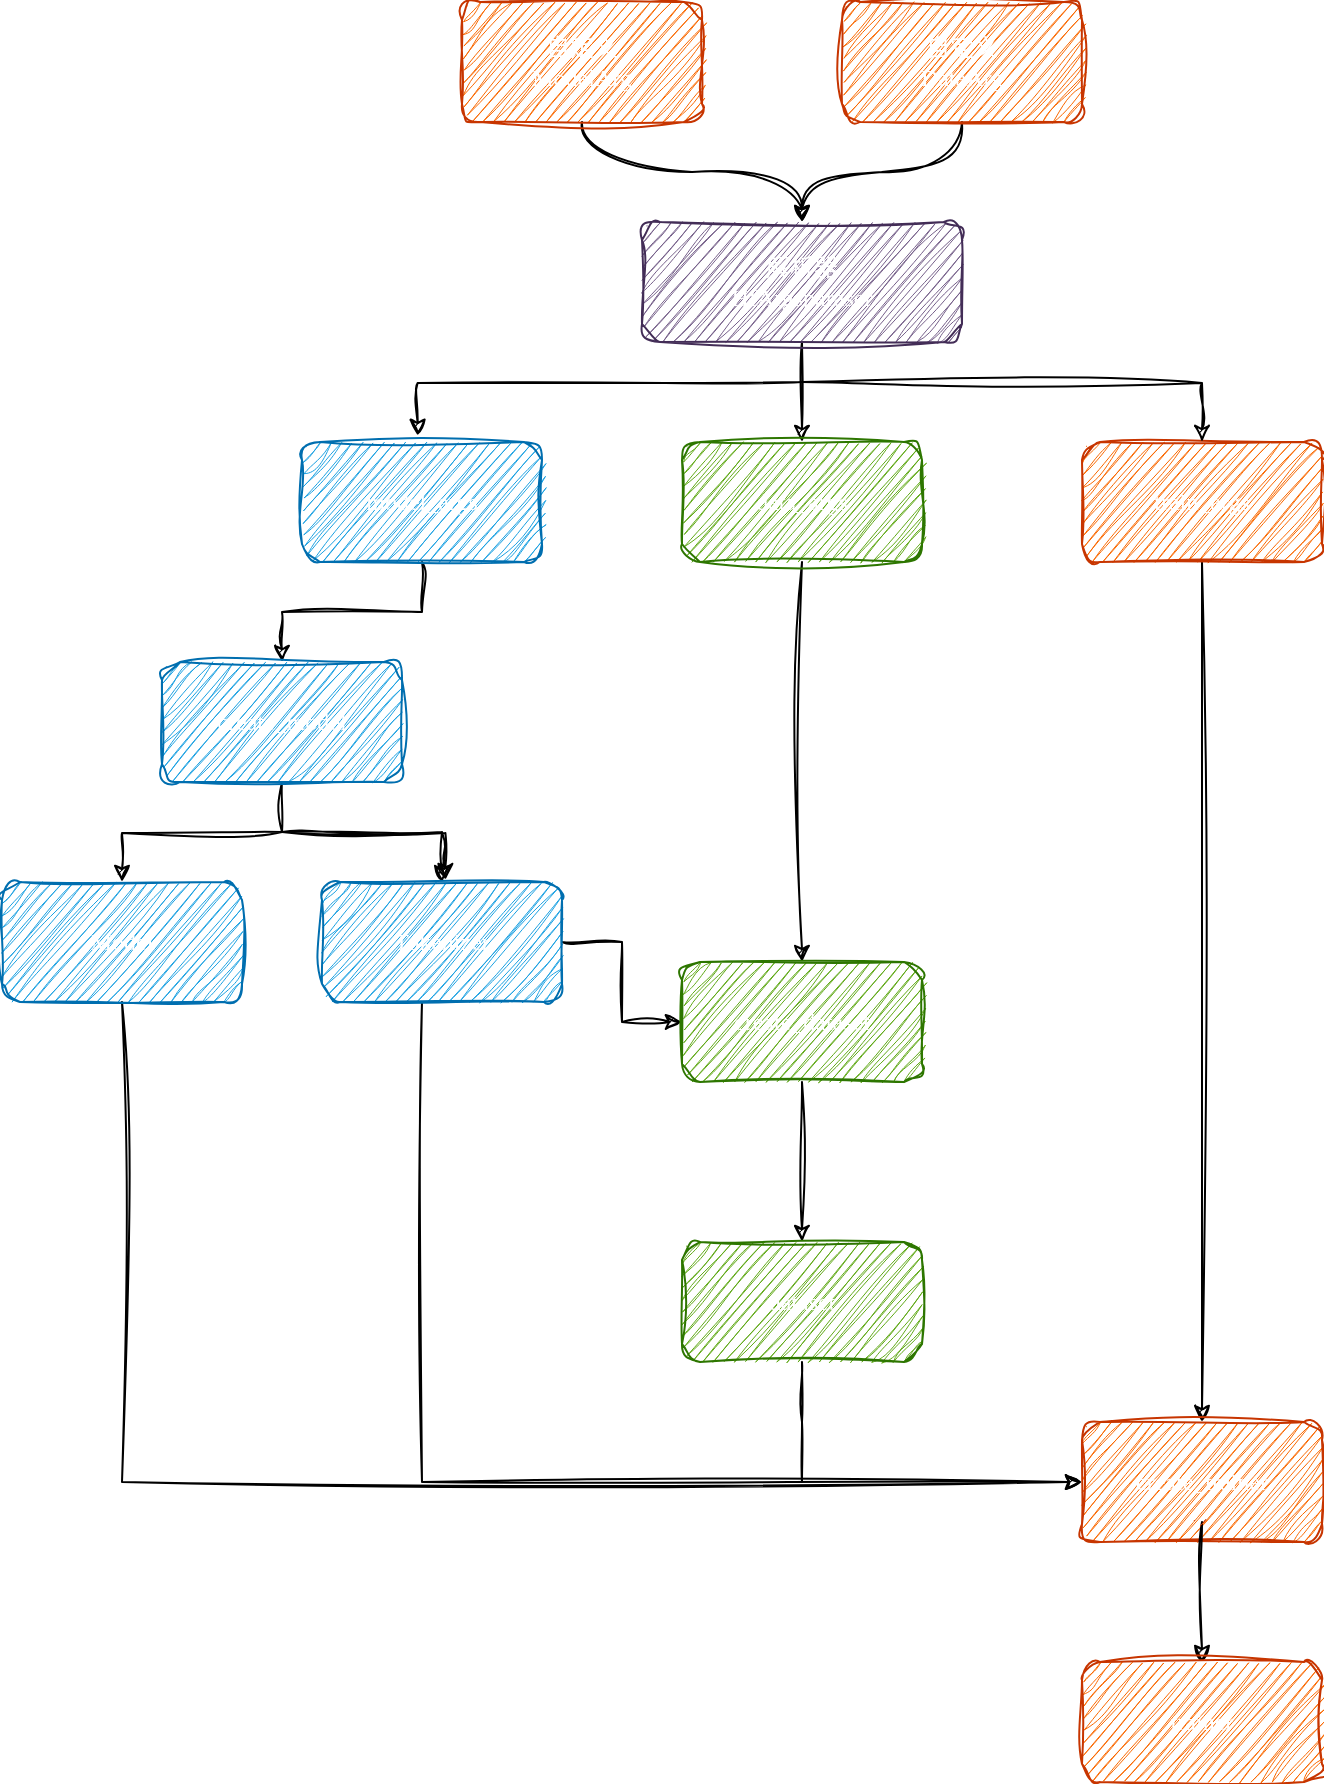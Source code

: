 <mxfile version="24.0.4" type="device">
  <diagram name="第 1 页" id="nQ9cDfBHVrrZ6Y_vwxQJ">
    <mxGraphModel dx="1687" dy="984" grid="0" gridSize="10" guides="1" tooltips="1" connect="1" arrows="1" fold="1" page="1" pageScale="1" pageWidth="3300" pageHeight="4681" math="0" shadow="0">
      <root>
        <mxCell id="0" />
        <mxCell id="1" parent="0" />
        <mxCell id="34IzFQsaFy8fY3y0KNMA-1" value="" style="edgeStyle=orthogonalEdgeStyle;rounded=0;orthogonalLoop=1;jettySize=auto;html=1;curved=1;entryX=0.5;entryY=0;entryDx=0;entryDy=0;sketch=1;curveFitting=1;jiggle=2;" edge="1" parent="1" source="9XX8LepibkbIxsD-KiMB-1" target="9XX8LepibkbIxsD-KiMB-3">
          <mxGeometry relative="1" as="geometry" />
        </mxCell>
        <mxCell id="9XX8LepibkbIxsD-KiMB-1" value="&lt;font color=&quot;#ffffff&quot;&gt;自定义&lt;/font&gt;&lt;div&gt;&lt;font color=&quot;#ffffff&quot;&gt;ModelArg&lt;/font&gt;&lt;/div&gt;" style="rounded=1;whiteSpace=wrap;html=1;sketch=1;curveFitting=1;jiggle=2;fillColor=#fa6800;fontColor=#000000;strokeColor=#C73500;fontFamily=Comic Sans MS;" parent="1" vertex="1">
          <mxGeometry x="710" y="200" width="120" height="60" as="geometry" />
        </mxCell>
        <mxCell id="34IzFQsaFy8fY3y0KNMA-3" style="edgeStyle=orthogonalEdgeStyle;rounded=0;orthogonalLoop=1;jettySize=auto;html=1;entryX=0.5;entryY=0;entryDx=0;entryDy=0;curved=1;sketch=1;curveFitting=1;jiggle=2;" edge="1" parent="1" source="9XX8LepibkbIxsD-KiMB-2" target="9XX8LepibkbIxsD-KiMB-3">
          <mxGeometry relative="1" as="geometry" />
        </mxCell>
        <mxCell id="9XX8LepibkbIxsD-KiMB-2" value="&lt;font color=&quot;#ffffff&quot;&gt;自定义&lt;/font&gt;&lt;div&gt;&lt;font color=&quot;#ffffff&quot;&gt;DataArg&lt;/font&gt;&lt;/div&gt;" style="rounded=1;whiteSpace=wrap;html=1;sketch=1;curveFitting=1;jiggle=2;fillColor=#fa6800;fontColor=#000000;strokeColor=#C73500;fontFamily=Comic Sans MS;" parent="1" vertex="1">
          <mxGeometry x="900" y="200" width="120" height="60" as="geometry" />
        </mxCell>
        <mxCell id="34IzFQsaFy8fY3y0KNMA-7" value="" style="edgeStyle=orthogonalEdgeStyle;rounded=0;orthogonalLoop=1;jettySize=auto;html=1;sketch=1;curveFitting=1;jiggle=2;" edge="1" parent="1" source="9XX8LepibkbIxsD-KiMB-3" target="34IzFQsaFy8fY3y0KNMA-5">
          <mxGeometry relative="1" as="geometry" />
        </mxCell>
        <mxCell id="9XX8LepibkbIxsD-KiMB-3" value="&lt;div&gt;解析器&lt;/div&gt;HfArgsparaser" style="rounded=1;whiteSpace=wrap;html=1;fillColor=#76608a;fontColor=#ffffff;strokeColor=#432D57;fontFamily=Comic Sans MS;sketch=1;curveFitting=1;jiggle=2;" parent="1" vertex="1">
          <mxGeometry x="800" y="310" width="160" height="60" as="geometry" />
        </mxCell>
        <mxCell id="34IzFQsaFy8fY3y0KNMA-11" value="" style="edgeStyle=orthogonalEdgeStyle;rounded=0;sketch=1;hachureGap=4;jiggle=2;curveFitting=1;orthogonalLoop=1;jettySize=auto;html=1;fontFamily=Architects Daughter;fontSource=https%3A%2F%2Ffonts.googleapis.com%2Fcss%3Ffamily%3DArchitects%2BDaughter;entryX=0.482;entryY=-0.052;entryDx=0;entryDy=0;entryPerimeter=0;" edge="1" parent="1" target="34IzFQsaFy8fY3y0KNMA-4">
          <mxGeometry relative="1" as="geometry">
            <mxPoint x="880" y="390" as="sourcePoint" />
            <mxPoint x="690" y="340" as="targetPoint" />
          </mxGeometry>
        </mxCell>
        <mxCell id="34IzFQsaFy8fY3y0KNMA-21" value="" style="edgeStyle=orthogonalEdgeStyle;rounded=0;sketch=1;hachureGap=4;jiggle=2;curveFitting=1;orthogonalLoop=1;jettySize=auto;html=1;fontFamily=Architects Daughter;fontSource=https%3A%2F%2Ffonts.googleapis.com%2Fcss%3Ffamily%3DArchitects%2BDaughter;" edge="1" parent="1" source="34IzFQsaFy8fY3y0KNMA-4" target="34IzFQsaFy8fY3y0KNMA-13">
          <mxGeometry relative="1" as="geometry" />
        </mxCell>
        <mxCell id="34IzFQsaFy8fY3y0KNMA-4" value="&lt;font color=&quot;#ffffff&quot;&gt;model_args&lt;/font&gt;" style="rounded=1;whiteSpace=wrap;html=1;sketch=1;curveFitting=1;jiggle=2;fillColor=#1ba1e2;fontColor=#ffffff;strokeColor=#006EAF;fontFamily=Comic Sans MS;" vertex="1" parent="1">
          <mxGeometry x="630" y="420" width="120" height="60" as="geometry" />
        </mxCell>
        <mxCell id="34IzFQsaFy8fY3y0KNMA-27" value="" style="edgeStyle=orthogonalEdgeStyle;rounded=0;sketch=1;hachureGap=4;jiggle=2;curveFitting=1;orthogonalLoop=1;jettySize=auto;html=1;fontFamily=Architects Daughter;fontSource=https%3A%2F%2Ffonts.googleapis.com%2Fcss%3Ffamily%3DArchitects%2BDaughter;" edge="1" parent="1" source="34IzFQsaFy8fY3y0KNMA-5" target="34IzFQsaFy8fY3y0KNMA-26">
          <mxGeometry relative="1" as="geometry" />
        </mxCell>
        <mxCell id="34IzFQsaFy8fY3y0KNMA-5" value="&lt;font color=&quot;#ffffff&quot;&gt;data_args&lt;/font&gt;" style="rounded=1;whiteSpace=wrap;html=1;sketch=1;curveFitting=1;jiggle=2;fillColor=#60a917;fontColor=#ffffff;strokeColor=#2D7600;fontFamily=Comic Sans MS;" vertex="1" parent="1">
          <mxGeometry x="820" y="420" width="120" height="60" as="geometry" />
        </mxCell>
        <mxCell id="34IzFQsaFy8fY3y0KNMA-32" value="" style="edgeStyle=orthogonalEdgeStyle;rounded=0;sketch=1;hachureGap=4;jiggle=2;curveFitting=1;orthogonalLoop=1;jettySize=auto;html=1;fontFamily=Architects Daughter;fontSource=https%3A%2F%2Ffonts.googleapis.com%2Fcss%3Ffamily%3DArchitects%2BDaughter;" edge="1" parent="1" source="34IzFQsaFy8fY3y0KNMA-6" target="34IzFQsaFy8fY3y0KNMA-31">
          <mxGeometry relative="1" as="geometry" />
        </mxCell>
        <mxCell id="34IzFQsaFy8fY3y0KNMA-6" value="&lt;font color=&quot;#ffffff&quot;&gt;train_args&lt;/font&gt;" style="rounded=1;whiteSpace=wrap;html=1;sketch=1;curveFitting=1;jiggle=2;fillColor=#fa6800;fontColor=#000000;strokeColor=#C73500;fontFamily=Comic Sans MS;" vertex="1" parent="1">
          <mxGeometry x="1020" y="420" width="120" height="60" as="geometry" />
        </mxCell>
        <mxCell id="34IzFQsaFy8fY3y0KNMA-12" value="" style="edgeStyle=orthogonalEdgeStyle;rounded=0;sketch=1;hachureGap=4;jiggle=2;curveFitting=1;orthogonalLoop=1;jettySize=auto;html=1;fontFamily=Architects Daughter;fontSource=https%3A%2F%2Ffonts.googleapis.com%2Fcss%3Ffamily%3DArchitects%2BDaughter;entryX=0.5;entryY=0;entryDx=0;entryDy=0;" edge="1" parent="1" target="34IzFQsaFy8fY3y0KNMA-6">
          <mxGeometry relative="1" as="geometry">
            <mxPoint x="880" y="390" as="sourcePoint" />
            <mxPoint x="698" y="427" as="targetPoint" />
          </mxGeometry>
        </mxCell>
        <mxCell id="34IzFQsaFy8fY3y0KNMA-20" value="" style="edgeStyle=orthogonalEdgeStyle;rounded=0;sketch=1;hachureGap=4;jiggle=2;curveFitting=1;orthogonalLoop=1;jettySize=auto;html=1;fontFamily=Architects Daughter;fontSource=https%3A%2F%2Ffonts.googleapis.com%2Fcss%3Ffamily%3DArchitects%2BDaughter;" edge="1" parent="1" source="34IzFQsaFy8fY3y0KNMA-13" target="34IzFQsaFy8fY3y0KNMA-15">
          <mxGeometry relative="1" as="geometry" />
        </mxCell>
        <mxCell id="34IzFQsaFy8fY3y0KNMA-13" value="&lt;font color=&quot;#ffffff&quot;&gt;create_model&lt;/font&gt;" style="rounded=1;whiteSpace=wrap;html=1;sketch=1;curveFitting=1;jiggle=2;fillColor=#1ba1e2;fontColor=#ffffff;strokeColor=#006EAF;fontFamily=Comic Sans MS;" vertex="1" parent="1">
          <mxGeometry x="560" y="530" width="120" height="60" as="geometry" />
        </mxCell>
        <mxCell id="34IzFQsaFy8fY3y0KNMA-41" value="" style="edgeStyle=orthogonalEdgeStyle;rounded=0;sketch=1;hachureGap=4;jiggle=2;curveFitting=1;orthogonalLoop=1;jettySize=auto;html=1;fontFamily=Architects Daughter;fontSource=https%3A%2F%2Ffonts.googleapis.com%2Fcss%3Ffamily%3DArchitects%2BDaughter;entryX=0;entryY=0.5;entryDx=0;entryDy=0;" edge="1" parent="1" source="34IzFQsaFy8fY3y0KNMA-14" target="34IzFQsaFy8fY3y0KNMA-31">
          <mxGeometry relative="1" as="geometry">
            <mxPoint x="540" y="780" as="targetPoint" />
            <Array as="points">
              <mxPoint x="540" y="940" />
            </Array>
          </mxGeometry>
        </mxCell>
        <mxCell id="34IzFQsaFy8fY3y0KNMA-14" value="&lt;font color=&quot;#ffffff&quot;&gt;Model&lt;/font&gt;" style="rounded=1;whiteSpace=wrap;html=1;sketch=1;curveFitting=1;jiggle=2;fillColor=#1ba1e2;fontColor=#ffffff;strokeColor=#006EAF;fontFamily=Comic Sans MS;" vertex="1" parent="1">
          <mxGeometry x="480" y="640" width="120" height="60" as="geometry" />
        </mxCell>
        <mxCell id="34IzFQsaFy8fY3y0KNMA-30" value="" style="edgeStyle=orthogonalEdgeStyle;rounded=0;sketch=1;hachureGap=4;jiggle=2;curveFitting=1;orthogonalLoop=1;jettySize=auto;html=1;fontFamily=Architects Daughter;fontSource=https%3A%2F%2Ffonts.googleapis.com%2Fcss%3Ffamily%3DArchitects%2BDaughter;" edge="1" parent="1" source="34IzFQsaFy8fY3y0KNMA-15" target="34IzFQsaFy8fY3y0KNMA-26">
          <mxGeometry relative="1" as="geometry" />
        </mxCell>
        <mxCell id="34IzFQsaFy8fY3y0KNMA-39" value="" style="edgeStyle=orthogonalEdgeStyle;rounded=0;sketch=1;hachureGap=4;jiggle=2;curveFitting=1;orthogonalLoop=1;jettySize=auto;html=1;fontFamily=Architects Daughter;fontSource=https%3A%2F%2Ffonts.googleapis.com%2Fcss%3Ffamily%3DArchitects%2BDaughter;entryX=0;entryY=0.5;entryDx=0;entryDy=0;" edge="1" parent="1" source="34IzFQsaFy8fY3y0KNMA-15" target="34IzFQsaFy8fY3y0KNMA-31">
          <mxGeometry relative="1" as="geometry">
            <mxPoint x="700" y="780" as="targetPoint" />
            <Array as="points">
              <mxPoint x="690" y="940" />
            </Array>
          </mxGeometry>
        </mxCell>
        <mxCell id="34IzFQsaFy8fY3y0KNMA-15" value="&lt;font color=&quot;#ffffff&quot;&gt;Tokenizer&lt;/font&gt;" style="rounded=1;whiteSpace=wrap;html=1;sketch=1;curveFitting=1;jiggle=2;fillColor=#1ba1e2;fontColor=#ffffff;strokeColor=#006EAF;fontFamily=Comic Sans MS;" vertex="1" parent="1">
          <mxGeometry x="640" y="640" width="120" height="60" as="geometry" />
        </mxCell>
        <mxCell id="34IzFQsaFy8fY3y0KNMA-17" style="edgeStyle=orthogonalEdgeStyle;rounded=0;sketch=1;hachureGap=4;jiggle=2;curveFitting=1;orthogonalLoop=1;jettySize=auto;html=1;entryX=0.514;entryY=-0.017;entryDx=0;entryDy=0;entryPerimeter=0;fontFamily=Architects Daughter;fontSource=https%3A%2F%2Ffonts.googleapis.com%2Fcss%3Ffamily%3DArchitects%2BDaughter;" edge="1" parent="1" target="34IzFQsaFy8fY3y0KNMA-15">
          <mxGeometry relative="1" as="geometry">
            <mxPoint x="620" y="615" as="sourcePoint" />
          </mxGeometry>
        </mxCell>
        <mxCell id="34IzFQsaFy8fY3y0KNMA-18" style="edgeStyle=orthogonalEdgeStyle;rounded=0;sketch=1;hachureGap=4;jiggle=2;curveFitting=1;orthogonalLoop=1;jettySize=auto;html=1;fontFamily=Architects Daughter;fontSource=https%3A%2F%2Ffonts.googleapis.com%2Fcss%3Ffamily%3DArchitects%2BDaughter;entryX=0.5;entryY=0;entryDx=0;entryDy=0;" edge="1" parent="1" target="34IzFQsaFy8fY3y0KNMA-14">
          <mxGeometry relative="1" as="geometry">
            <mxPoint x="620" y="615" as="sourcePoint" />
            <mxPoint x="520" y="620" as="targetPoint" />
          </mxGeometry>
        </mxCell>
        <mxCell id="34IzFQsaFy8fY3y0KNMA-29" value="" style="edgeStyle=orthogonalEdgeStyle;rounded=0;sketch=1;hachureGap=4;jiggle=2;curveFitting=1;orthogonalLoop=1;jettySize=auto;html=1;fontFamily=Architects Daughter;fontSource=https%3A%2F%2Ffonts.googleapis.com%2Fcss%3Ffamily%3DArchitects%2BDaughter;" edge="1" parent="1" source="34IzFQsaFy8fY3y0KNMA-26" target="34IzFQsaFy8fY3y0KNMA-28">
          <mxGeometry relative="1" as="geometry" />
        </mxCell>
        <mxCell id="34IzFQsaFy8fY3y0KNMA-26" value="&lt;font color=&quot;#ffffff&quot;&gt;create_dataset&lt;/font&gt;" style="rounded=1;whiteSpace=wrap;html=1;sketch=1;curveFitting=1;jiggle=2;fillColor=#60a917;fontColor=#ffffff;strokeColor=#2D7600;fontFamily=Comic Sans MS;" vertex="1" parent="1">
          <mxGeometry x="820" y="680" width="120" height="60" as="geometry" />
        </mxCell>
        <mxCell id="34IzFQsaFy8fY3y0KNMA-40" value="" style="edgeStyle=orthogonalEdgeStyle;rounded=0;sketch=1;hachureGap=4;jiggle=2;curveFitting=1;orthogonalLoop=1;jettySize=auto;html=1;fontFamily=Architects Daughter;fontSource=https%3A%2F%2Ffonts.googleapis.com%2Fcss%3Ffamily%3DArchitects%2BDaughter;endArrow=none;endFill=0;" edge="1" parent="1" source="34IzFQsaFy8fY3y0KNMA-28">
          <mxGeometry relative="1" as="geometry">
            <mxPoint x="880" y="940" as="targetPoint" />
          </mxGeometry>
        </mxCell>
        <mxCell id="34IzFQsaFy8fY3y0KNMA-28" value="&lt;font color=&quot;#ffffff&quot;&gt;dataset&lt;/font&gt;" style="rounded=1;whiteSpace=wrap;html=1;sketch=1;curveFitting=1;jiggle=2;fillColor=#60a917;fontColor=#ffffff;strokeColor=#2D7600;fontFamily=Comic Sans MS;" vertex="1" parent="1">
          <mxGeometry x="820" y="820" width="120" height="60" as="geometry" />
        </mxCell>
        <mxCell id="34IzFQsaFy8fY3y0KNMA-31" value="&lt;font color=&quot;#ffffff&quot;&gt;create_trainer&lt;/font&gt;" style="rounded=1;whiteSpace=wrap;html=1;sketch=1;curveFitting=1;jiggle=2;fillColor=#fa6800;fontColor=#000000;strokeColor=#C73500;fontFamily=Comic Sans MS;" vertex="1" parent="1">
          <mxGeometry x="1020" y="910" width="120" height="60" as="geometry" />
        </mxCell>
        <mxCell id="34IzFQsaFy8fY3y0KNMA-37" value="" style="edgeStyle=orthogonalEdgeStyle;rounded=0;sketch=1;hachureGap=4;jiggle=2;curveFitting=1;orthogonalLoop=1;jettySize=auto;html=1;fontFamily=Architects Daughter;fontSource=https%3A%2F%2Ffonts.googleapis.com%2Fcss%3Ffamily%3DArchitects%2BDaughter;" edge="1" parent="1" source="34IzFQsaFy8fY3y0KNMA-33" target="34IzFQsaFy8fY3y0KNMA-36">
          <mxGeometry relative="1" as="geometry" />
        </mxCell>
        <mxCell id="34IzFQsaFy8fY3y0KNMA-33" value="" style="shape=waypoint;sketch=1;size=6;pointerEvents=1;points=[];fillColor=#fa6800;resizable=0;rotatable=0;perimeter=centerPerimeter;snapToPoint=1;fontFamily=Comic Sans MS;strokeColor=#C73500;fontColor=#000000;rounded=1;curveFitting=1;jiggle=2;" vertex="1" parent="1">
          <mxGeometry x="1070" y="950" width="20" height="20" as="geometry" />
        </mxCell>
        <mxCell id="34IzFQsaFy8fY3y0KNMA-36" value="&lt;font color=&quot;#ffffff&quot;&gt;trainer&lt;/font&gt;" style="whiteSpace=wrap;html=1;fontFamily=Comic Sans MS;fillColor=#fa6800;strokeColor=#C73500;fontColor=#000000;sketch=1;pointerEvents=1;rounded=1;curveFitting=1;jiggle=2;" vertex="1" parent="1">
          <mxGeometry x="1020" y="1030" width="120" height="60" as="geometry" />
        </mxCell>
      </root>
    </mxGraphModel>
  </diagram>
</mxfile>
